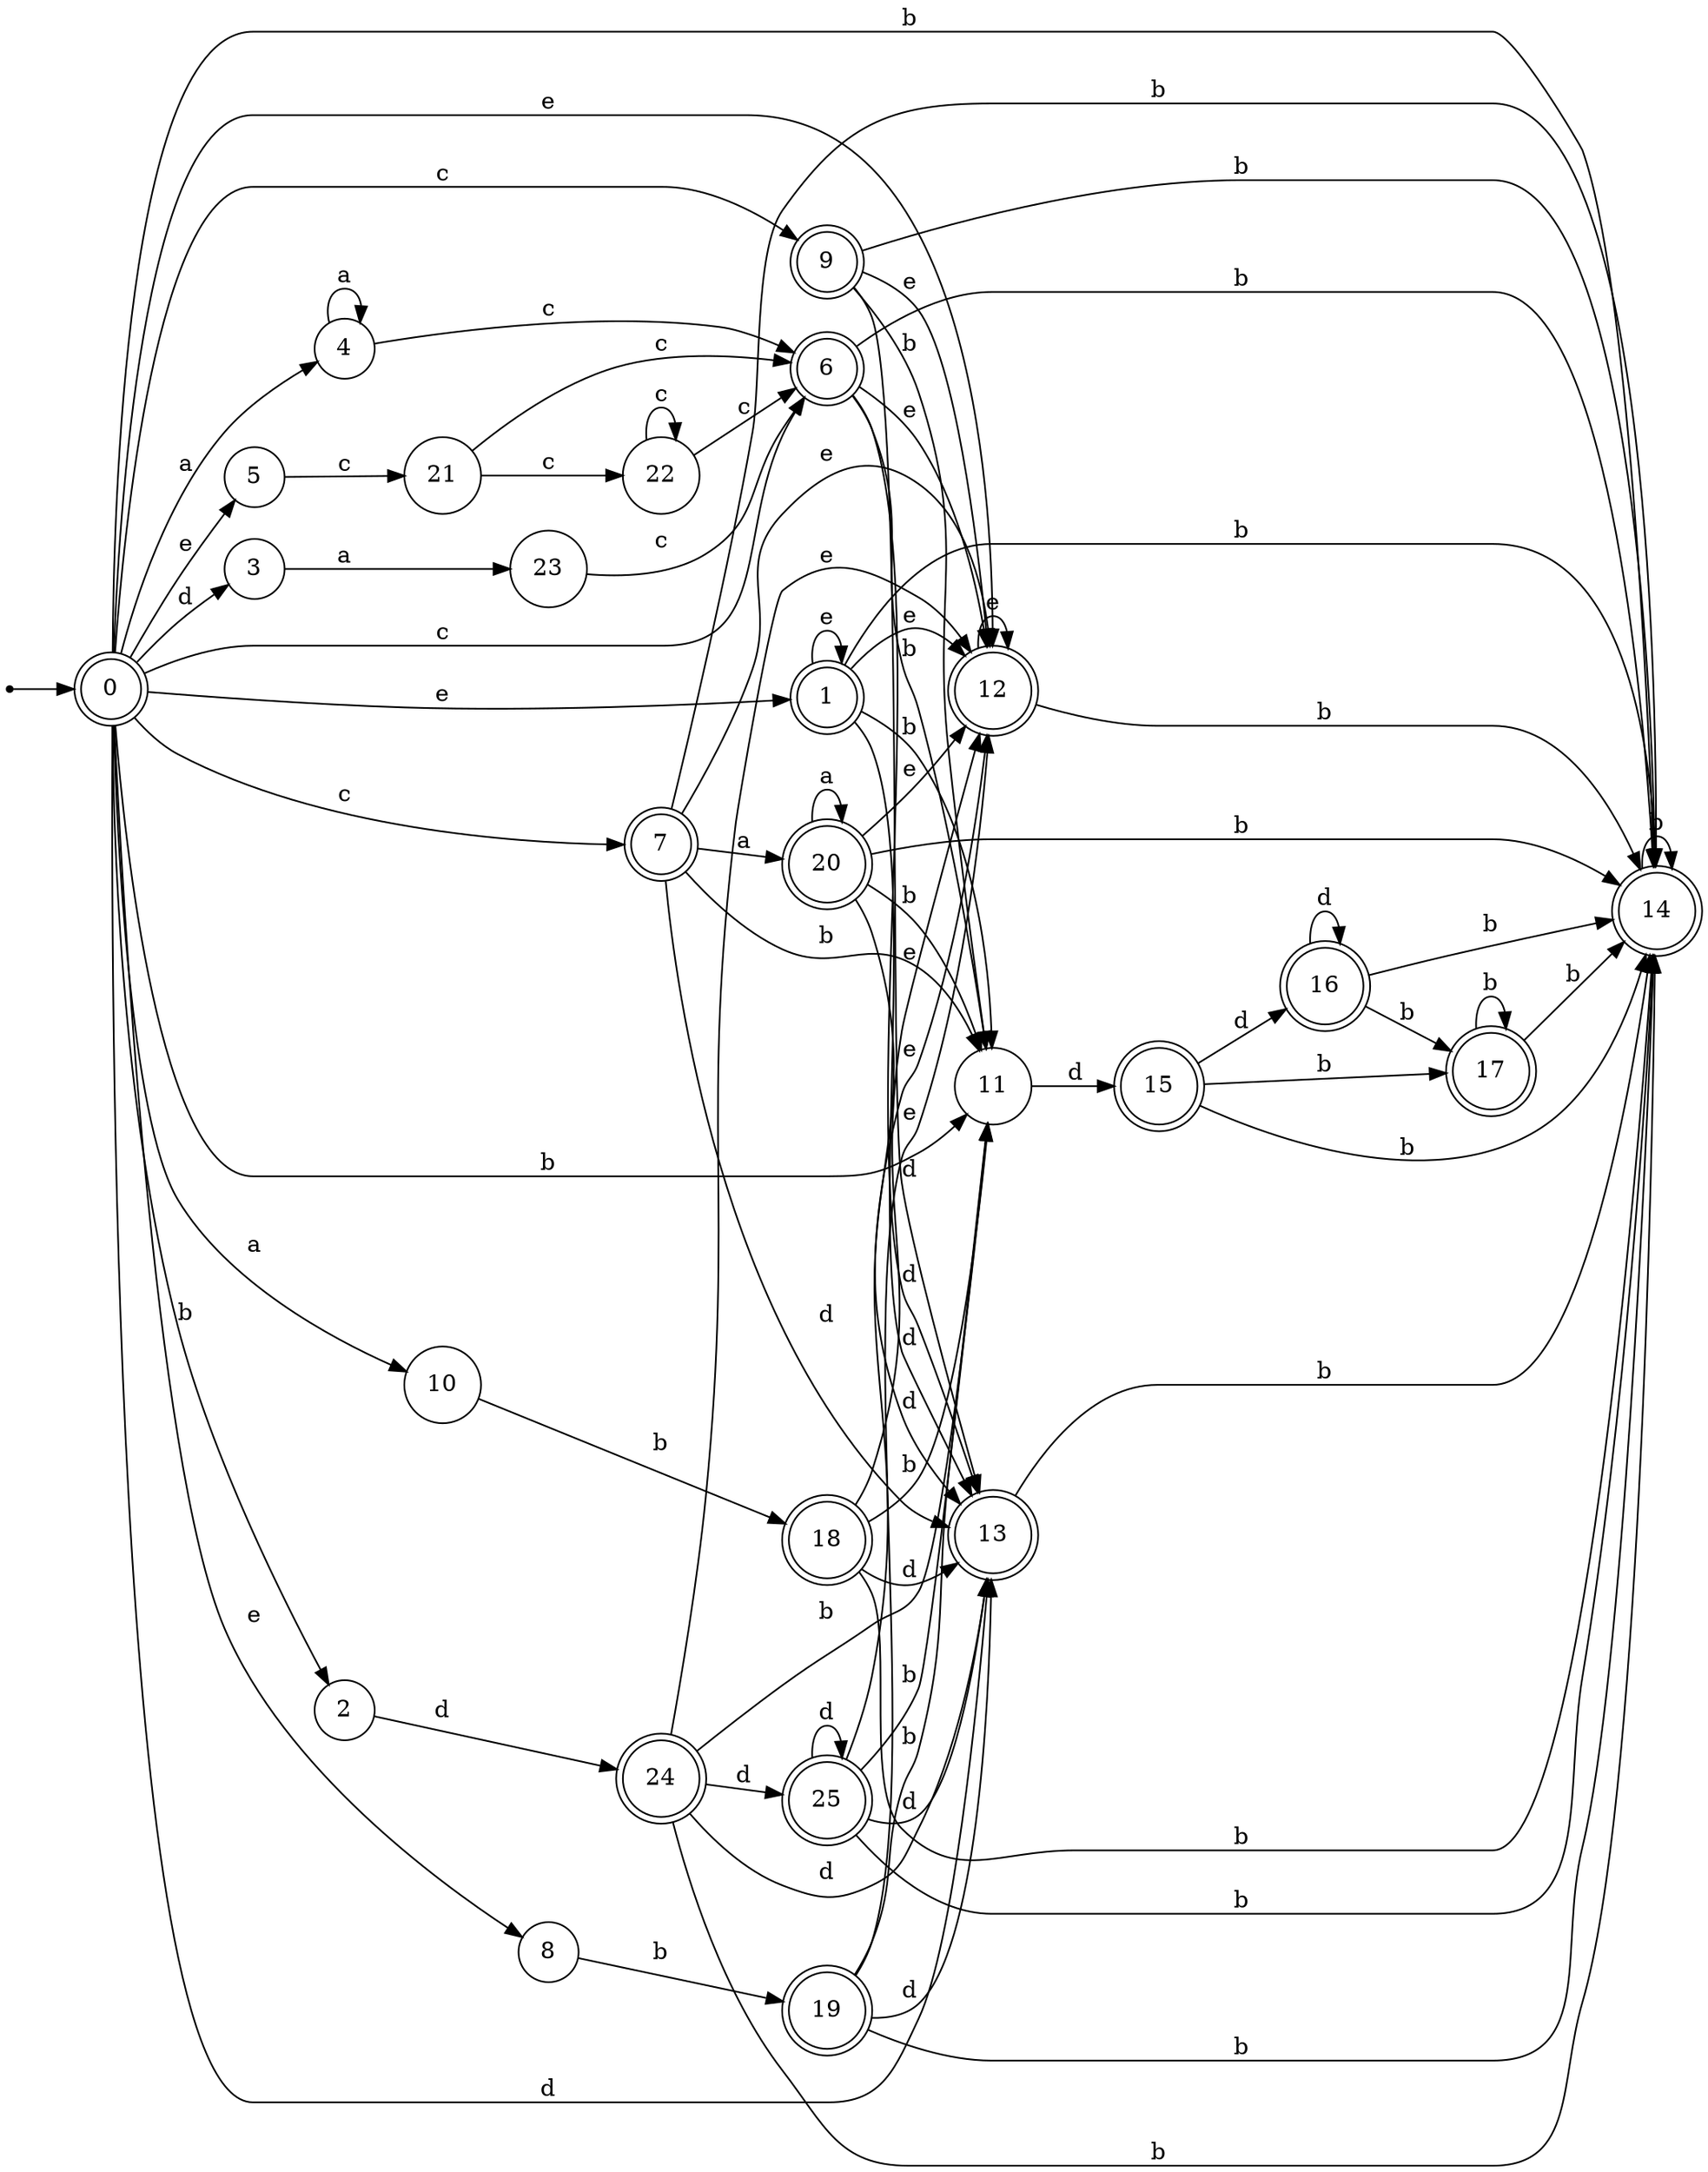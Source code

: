 digraph finite_state_machine {
rankdir=LR;
size="20,20";
node [shape = point]; "dummy0"
node [shape = doublecircle]; "0";"dummy0" -> "0";
node [shape = doublecircle]; "1";node [shape = circle]; "2";
node [shape = circle]; "3";
node [shape = circle]; "4";
node [shape = circle]; "5";
node [shape = doublecircle]; "6";node [shape = doublecircle]; "7";node [shape = circle]; "8";
node [shape = doublecircle]; "9";node [shape = circle]; "10";
node [shape = circle]; "11";
node [shape = doublecircle]; "12";node [shape = doublecircle]; "13";node [shape = doublecircle]; "14";node [shape = doublecircle]; "15";node [shape = doublecircle]; "16";node [shape = doublecircle]; "17";node [shape = doublecircle]; "18";node [shape = doublecircle]; "19";node [shape = doublecircle]; "20";node [shape = circle]; "21";
node [shape = circle]; "22";
node [shape = circle]; "23";
node [shape = doublecircle]; "24";node [shape = doublecircle]; "25";"0" -> "8" [label = "e"];
 "0" -> "1" [label = "e"];
 "0" -> "12" [label = "e"];
 "0" -> "5" [label = "e"];
 "0" -> "2" [label = "b"];
 "0" -> "11" [label = "b"];
 "0" -> "14" [label = "b"];
 "0" -> "3" [label = "d"];
 "0" -> "13" [label = "d"];
 "0" -> "10" [label = "a"];
 "0" -> "4" [label = "a"];
 "0" -> "9" [label = "c"];
 "0" -> "6" [label = "c"];
 "0" -> "7" [label = "c"];
 "14" -> "14" [label = "b"];
 "13" -> "14" [label = "b"];
 "12" -> "12" [label = "e"];
 "12" -> "14" [label = "b"];
 "11" -> "15" [label = "d"];
 "15" -> "16" [label = "d"];
 "15" -> "17" [label = "b"];
 "15" -> "14" [label = "b"];
 "17" -> "17" [label = "b"];
 "17" -> "14" [label = "b"];
 "16" -> "16" [label = "d"];
 "16" -> "17" [label = "b"];
 "16" -> "14" [label = "b"];
 "10" -> "18" [label = "b"];
 "18" -> "11" [label = "b"];
 "18" -> "14" [label = "b"];
 "18" -> "12" [label = "e"];
 "18" -> "13" [label = "d"];
 "9" -> "11" [label = "b"];
 "9" -> "14" [label = "b"];
 "9" -> "12" [label = "e"];
 "9" -> "13" [label = "d"];
 "8" -> "19" [label = "b"];
 "19" -> "11" [label = "b"];
 "19" -> "14" [label = "b"];
 "19" -> "12" [label = "e"];
 "19" -> "13" [label = "d"];
 "7" -> "20" [label = "a"];
 "7" -> "11" [label = "b"];
 "7" -> "14" [label = "b"];
 "7" -> "12" [label = "e"];
 "7" -> "13" [label = "d"];
 "20" -> "20" [label = "a"];
 "20" -> "11" [label = "b"];
 "20" -> "14" [label = "b"];
 "20" -> "12" [label = "e"];
 "20" -> "13" [label = "d"];
 "6" -> "11" [label = "b"];
 "6" -> "14" [label = "b"];
 "6" -> "12" [label = "e"];
 "6" -> "13" [label = "d"];
 "5" -> "21" [label = "c"];
 "21" -> "22" [label = "c"];
 "21" -> "6" [label = "c"];
 "22" -> "22" [label = "c"];
 "22" -> "6" [label = "c"];
 "4" -> "4" [label = "a"];
 "4" -> "6" [label = "c"];
 "3" -> "23" [label = "a"];
 "23" -> "6" [label = "c"];
 "2" -> "24" [label = "d"];
 "24" -> "25" [label = "d"];
 "24" -> "13" [label = "d"];
 "24" -> "11" [label = "b"];
 "24" -> "14" [label = "b"];
 "24" -> "12" [label = "e"];
 "25" -> "25" [label = "d"];
 "25" -> "13" [label = "d"];
 "25" -> "11" [label = "b"];
 "25" -> "14" [label = "b"];
 "25" -> "12" [label = "e"];
 "1" -> "1" [label = "e"];
 "1" -> "12" [label = "e"];
 "1" -> "11" [label = "b"];
 "1" -> "14" [label = "b"];
 "1" -> "13" [label = "d"];
 }
